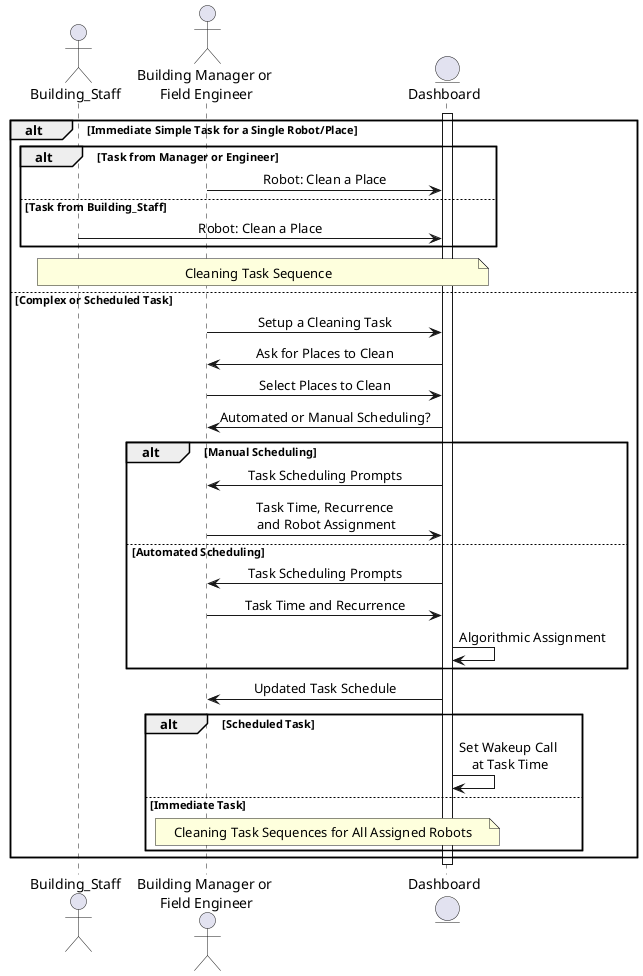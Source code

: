 @startuml Task_Assignment
skinparam sequenceMessageAlign center

actor Building_Staff
actor Manager_or_Engineer as "Building Manager or\n Field Engineer"
entity Dashboard

activate Dashboard
alt Immediate Simple Task for a Single Robot/Place
    alt Task from Manager or Engineer
        Manager_or_Engineer -> Dashboard: Robot: Clean a Place
    else Task from Building_Staff
        Building_Staff -> Dashboard: Robot: Clean a Place
    end
    note over Building_Staff, Dashboard: Cleaning Task Sequence
else Complex or Scheduled Task
    Manager_or_Engineer -> Dashboard: Setup a Cleaning Task
    Dashboard -> Manager_or_Engineer: Ask for Places to Clean
    Manager_or_Engineer -> Dashboard: Select Places to Clean
    Dashboard -> Manager_or_Engineer: Automated or Manual Scheduling?
    alt Manual Scheduling
        Dashboard -> Manager_or_Engineer: Task Scheduling Prompts
        Manager_or_Engineer -> Dashboard: Task Time, Recurrence\n and Robot Assignment
    else Automated Scheduling
        Dashboard -> Manager_or_Engineer: Task Scheduling Prompts
        Manager_or_Engineer -> Dashboard: Task Time and Recurrence
        Dashboard -> Dashboard: Algorithmic Assignment
    end
    Dashboard -> Manager_or_Engineer: Updated Task Schedule
    alt Scheduled Task
        Dashboard -> Dashboard: Set Wakeup Call \nat Task Time
    else Immediate Task
        note over Manager_or_Engineer, Dashboard: Cleaning Task Sequences for All Assigned Robots
    end
end
deactivate Dashboard
@enduml